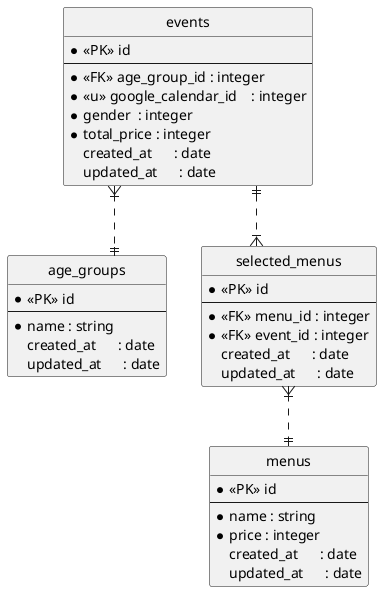 @startuml test
hide circle
skinparam linetype ortho

entity "events" as events {
    * <<PK>> id
    --
    * <<FK>> age_group_id : integer
    * <<u>> google_calendar_id    : integer
    * gender  : integer
    * total_price : integer
    created_at      : date
    updated_at      : date
}

entity "age_groups" as age_groups {
    * <<PK>> id
    --
    * name : string
    created_at      : date
    updated_at      : date
}

entity "selected_menus" as selected_menus {
    * <<PK>> id
    --
    * <<FK>> menu_id : integer
    * <<FK>> event_id : integer
    created_at      : date
    updated_at      : date
}


entity "menus" as menus {
    * <<PK>> id
    --
    * name : string
    * price : integer
    created_at      : date
    updated_at      : date
}

events }|..|| age_groups
events ||..|{ selected_menus
selected_menus }|..|| menus

@enduml